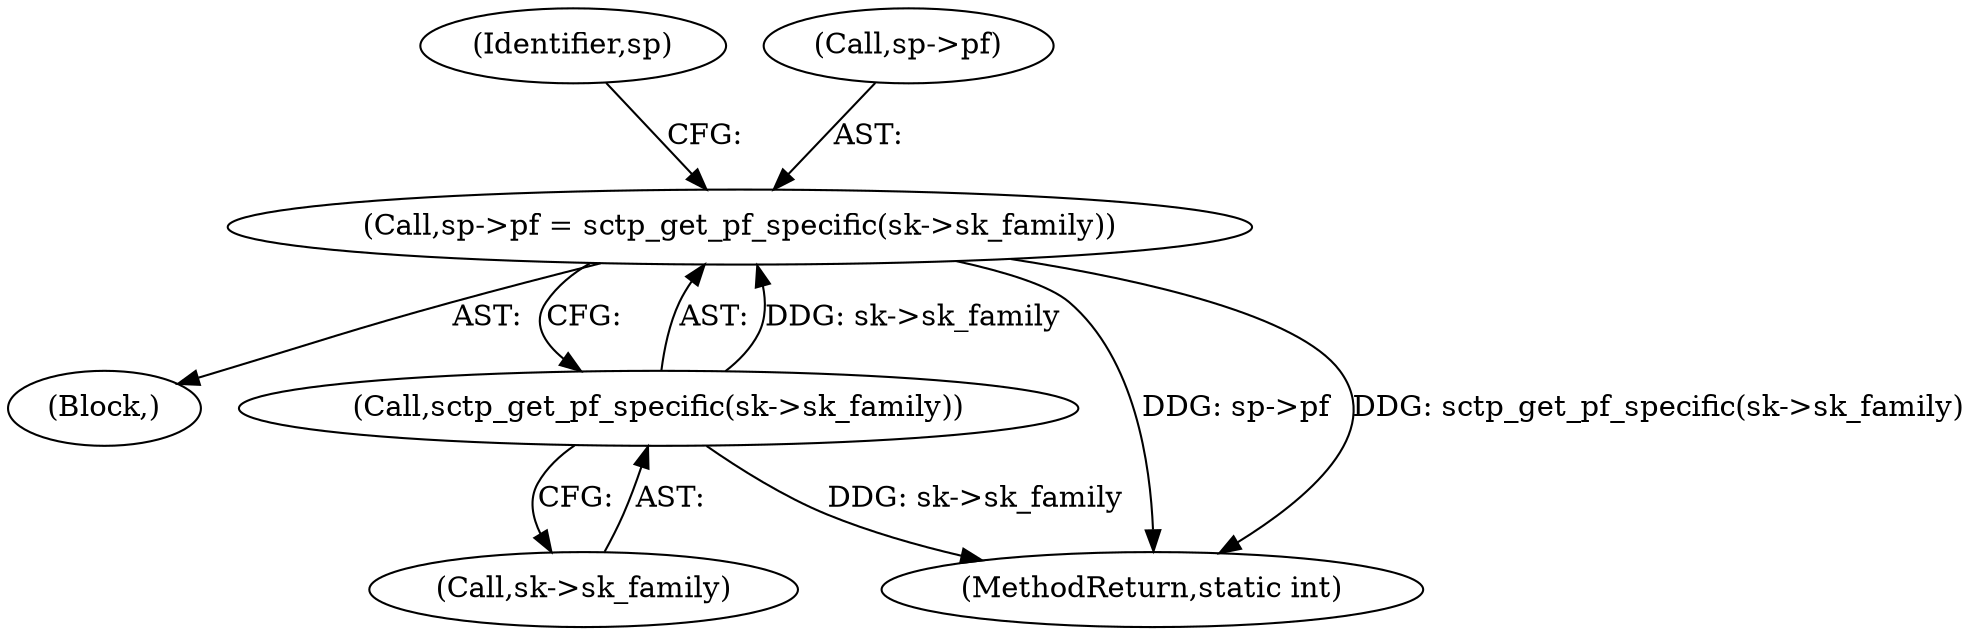 digraph "0_linux_2d45a02d0166caf2627fe91897c6ffc3b19514c4_0@pointer" {
"1000410" [label="(Call,sp->pf = sctp_get_pf_specific(sk->sk_family))"];
"1000414" [label="(Call,sctp_get_pf_specific(sk->sk_family))"];
"1000118" [label="(Block,)"];
"1000415" [label="(Call,sk->sk_family)"];
"1000414" [label="(Call,sctp_get_pf_specific(sk->sk_family))"];
"1000421" [label="(Identifier,sp)"];
"1000520" [label="(MethodReturn,static int)"];
"1000411" [label="(Call,sp->pf)"];
"1000410" [label="(Call,sp->pf = sctp_get_pf_specific(sk->sk_family))"];
"1000410" -> "1000118"  [label="AST: "];
"1000410" -> "1000414"  [label="CFG: "];
"1000411" -> "1000410"  [label="AST: "];
"1000414" -> "1000410"  [label="AST: "];
"1000421" -> "1000410"  [label="CFG: "];
"1000410" -> "1000520"  [label="DDG: sp->pf"];
"1000410" -> "1000520"  [label="DDG: sctp_get_pf_specific(sk->sk_family)"];
"1000414" -> "1000410"  [label="DDG: sk->sk_family"];
"1000414" -> "1000415"  [label="CFG: "];
"1000415" -> "1000414"  [label="AST: "];
"1000414" -> "1000520"  [label="DDG: sk->sk_family"];
}
